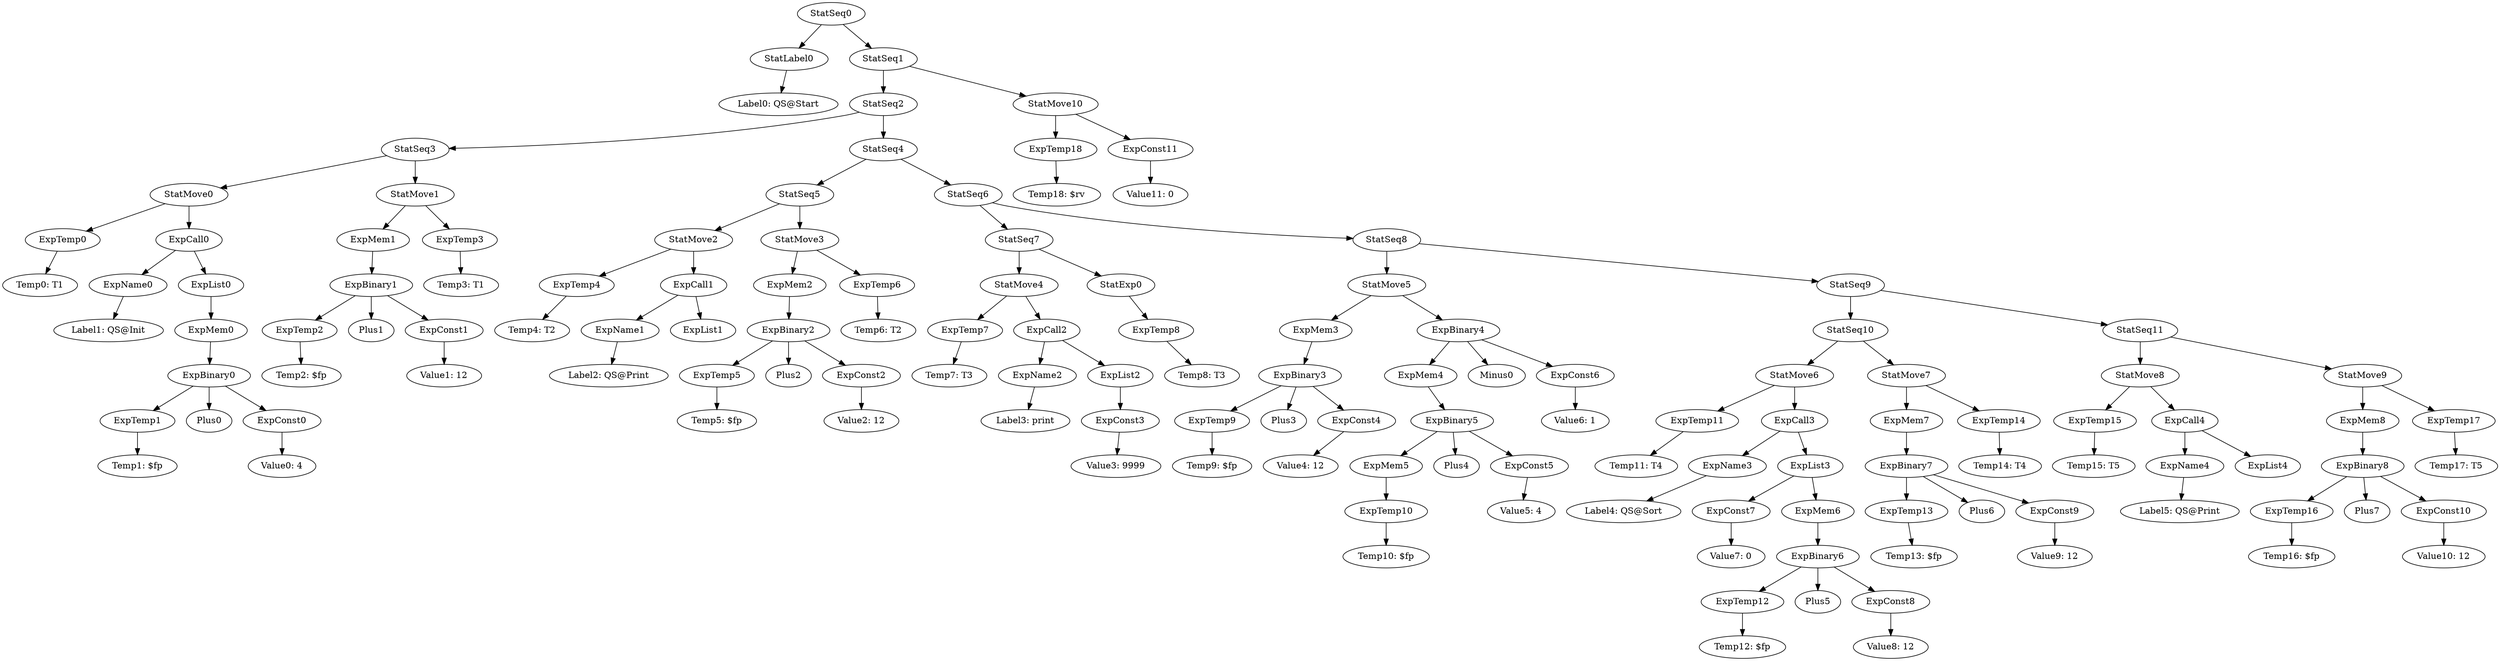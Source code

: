 digraph {
	ordering = out;
	ExpConst11 -> "Value11: 0";
	ExpTemp17 -> "Temp17: T5";
	StatMove9 -> ExpMem8;
	StatMove9 -> ExpTemp17;
	StatSeq1 -> StatSeq2;
	StatSeq1 -> StatMove10;
	ExpMem8 -> ExpBinary8;
	ExpBinary8 -> ExpTemp16;
	ExpBinary8 -> Plus7;
	ExpBinary8 -> ExpConst10;
	ExpCall4 -> ExpName4;
	ExpCall4 -> ExpList4;
	ExpTemp14 -> "Temp14: T4";
	StatMove7 -> ExpMem7;
	StatMove7 -> ExpTemp14;
	ExpTemp13 -> "Temp13: $fp";
	ExpMem6 -> ExpBinary6;
	ExpTemp16 -> "Temp16: $fp";
	ExpBinary6 -> ExpTemp12;
	ExpBinary6 -> Plus5;
	ExpBinary6 -> ExpConst8;
	ExpList3 -> ExpConst7;
	ExpList3 -> ExpMem6;
	ExpConst7 -> "Value7: 0";
	ExpName3 -> "Label4: QS@Sort";
	ExpName4 -> "Label5: QS@Print";
	ExpMem4 -> ExpBinary5;
	StatSeq11 -> StatMove8;
	StatSeq11 -> StatMove9;
	ExpConst9 -> "Value9: 12";
	ExpBinary5 -> ExpMem5;
	ExpBinary5 -> Plus4;
	ExpBinary5 -> ExpConst5;
	ExpTemp10 -> "Temp10: $fp";
	StatSeq2 -> StatSeq3;
	StatSeq2 -> StatSeq4;
	ExpTemp15 -> "Temp15: T5";
	StatSeq10 -> StatMove6;
	StatSeq10 -> StatMove7;
	ExpName1 -> "Label2: QS@Print";
	StatMove1 -> ExpMem1;
	StatMove1 -> ExpTemp3;
	StatSeq5 -> StatMove2;
	StatSeq5 -> StatMove3;
	ExpTemp18 -> "Temp18: $rv";
	ExpBinary7 -> ExpTemp13;
	ExpBinary7 -> Plus6;
	ExpBinary7 -> ExpConst9;
	ExpTemp8 -> "Temp8: T3";
	ExpConst1 -> "Value1: 12";
	ExpConst5 -> "Value5: 4";
	StatMove5 -> ExpMem3;
	StatMove5 -> ExpBinary4;
	StatMove2 -> ExpTemp4;
	StatMove2 -> ExpCall1;
	ExpTemp2 -> "Temp2: $fp";
	ExpList0 -> ExpMem0;
	ExpMem7 -> ExpBinary7;
	StatSeq3 -> StatMove0;
	StatSeq3 -> StatMove1;
	StatMove8 -> ExpTemp15;
	StatMove8 -> ExpCall4;
	StatMove0 -> ExpTemp0;
	StatMove0 -> ExpCall0;
	ExpBinary0 -> ExpTemp1;
	ExpBinary0 -> Plus0;
	ExpBinary0 -> ExpConst0;
	StatSeq8 -> StatMove5;
	StatSeq8 -> StatSeq9;
	ExpTemp3 -> "Temp3: T1";
	StatSeq6 -> StatSeq7;
	StatSeq6 -> StatSeq8;
	ExpTemp1 -> "Temp1: $fp";
	ExpTemp5 -> "Temp5: $fp";
	ExpName2 -> "Label3: print";
	StatSeq7 -> StatMove4;
	StatSeq7 -> StatExp0;
	ExpConst6 -> "Value6: 1";
	ExpMem1 -> ExpBinary1;
	ExpBinary4 -> ExpMem4;
	ExpBinary4 -> Minus0;
	ExpBinary4 -> ExpConst6;
	ExpConst0 -> "Value0: 4";
	ExpName0 -> "Label1: QS@Init";
	ExpTemp4 -> "Temp4: T2";
	ExpTemp0 -> "Temp0: T1";
	ExpTemp7 -> "Temp7: T3";
	StatSeq9 -> StatSeq10;
	StatSeq9 -> StatSeq11;
	ExpCall0 -> ExpName0;
	ExpCall0 -> ExpList0;
	ExpTemp12 -> "Temp12: $fp";
	ExpMem2 -> ExpBinary2;
	StatSeq4 -> StatSeq5;
	StatSeq4 -> StatSeq6;
	ExpCall3 -> ExpName3;
	ExpCall3 -> ExpList3;
	ExpBinary1 -> ExpTemp2;
	ExpBinary1 -> Plus1;
	ExpBinary1 -> ExpConst1;
	ExpMem0 -> ExpBinary0;
	ExpConst10 -> "Value10: 12";
	StatMove4 -> ExpTemp7;
	StatMove4 -> ExpCall2;
	ExpCall1 -> ExpName1;
	ExpCall1 -> ExpList1;
	ExpMem5 -> ExpTemp10;
	StatLabel0 -> "Label0: QS@Start";
	ExpBinary2 -> ExpTemp5;
	ExpBinary2 -> Plus2;
	ExpBinary2 -> ExpConst2;
	StatMove10 -> ExpTemp18;
	StatMove10 -> ExpConst11;
	ExpCall2 -> ExpName2;
	ExpCall2 -> ExpList2;
	StatMove3 -> ExpMem2;
	StatMove3 -> ExpTemp6;
	StatMove6 -> ExpTemp11;
	StatMove6 -> ExpCall3;
	ExpTemp6 -> "Temp6: T2";
	ExpConst3 -> "Value3: 9999";
	ExpList2 -> ExpConst3;
	ExpTemp11 -> "Temp11: T4";
	StatSeq0 -> StatLabel0;
	StatSeq0 -> StatSeq1;
	StatExp0 -> ExpTemp8;
	ExpConst8 -> "Value8: 12";
	ExpConst4 -> "Value4: 12";
	ExpTemp9 -> "Temp9: $fp";
	ExpConst2 -> "Value2: 12";
	ExpBinary3 -> ExpTemp9;
	ExpBinary3 -> Plus3;
	ExpBinary3 -> ExpConst4;
	ExpMem3 -> ExpBinary3;
}

